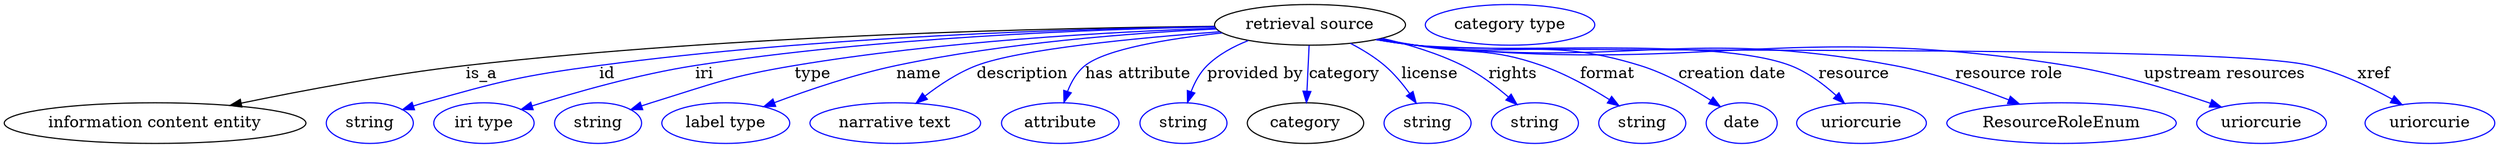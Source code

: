 digraph {
	graph [bb="0,0,2201.4,123"];
	node [label="\N"];
	"retrieval source"	[height=0.5,
		label="retrieval source",
		pos="1153.2,105",
		width=2.347];
	"information content entity"	[height=0.5,
		pos="133.24,18",
		width=3.7011];
	"retrieval source" -> "information content entity"	[label=is_a,
		lp="422.24,61.5",
		pos="e,199.55,33.615 1068.9,103.68 930.47,102.34 646.73,96.161 408.24,69 340.61,61.298 264.53,47.025 209.56,35.694"];
	id	[color=blue,
		height=0.5,
		label=string,
		pos="323.24,18",
		width=1.0652];
	"retrieval source" -> id	[color=blue,
		label=id,
		lp="533.24,61.5",
		pos="e,352.23,29.954 1068.9,103.41 948.18,101.62 719.27,94.78 526.24,69 456.43,59.676 439.02,55.131 371.24,36 368.13,35.124 364.94,34.151 \
361.74,33.129",
		style=solid];
	iri	[color=blue,
		height=0.5,
		label="iri type",
		pos="424.24,18",
		width=1.2277];
	"retrieval source" -> iri	[color=blue,
		label=iri,
		lp="619.24,61.5",
		pos="e,457.22,30.133 1068.7,103.2 961.63,101.13 771.74,93.889 611.24,69 560.79,61.176 504.36,45.029 466.81,33.193",
		style=solid];
	type	[color=blue,
		height=0.5,
		label=string,
		pos="525.24,18",
		width=1.0652];
	"retrieval source" -> type	[color=blue,
		label=type,
		lp="714.24,61.5",
		pos="e,554.18,29.935 1069.7,102.06 977.99,98.888 826.76,90.594 698.24,69 641.15,59.408 627.51,53.196 572.24,36 569.48,35.142 566.65,34.22 \
563.8,33.265",
		style=solid];
	name	[color=blue,
		height=0.5,
		label="label type",
		pos="638.24,18",
		width=1.5707];
	"retrieval source" -> name	[color=blue,
		label=name,
		lp="808.24,61.5",
		pos="e,671.59,32.544 1070.2,101.38 995.65,97.766 883.68,89.21 788.24,69 751.32,61.183 710.8,47.345 681.19,36.205",
		style=solid];
	description	[color=blue,
		height=0.5,
		label="narrative text",
		pos="788.24,18",
		width=2.0943];
	"retrieval source" -> description	[color=blue,
		label=description,
		lp="898.74,61.5",
		pos="e,806.04,35.604 1073.3,99.003 999.7,93.589 896.24,83.702 858.24,69 842.13,62.767 826.29,51.959 813.76,41.983",
		style=solid];
	"has attribute"	[color=blue,
		height=0.5,
		label=attribute,
		pos="933.24,18",
		width=1.4443];
	"retrieval source" -> "has attribute"	[color=blue,
		label="has attribute",
		lp="1001.2,61.5",
		pos="e,936.16,36.394 1075.3,97.947 1027.9,92.829 972.88,83.881 954.24,69 947.05,63.259 942.28,54.612 939.15,46.116",
		style=solid];
	"provided by"	[color=blue,
		height=0.5,
		label=string,
		pos="1041.2,18",
		width=1.0652];
	"retrieval source" -> "provided by"	[color=blue,
		label="provided by",
		lp="1104.7,61.5",
		pos="e,1044.8,36.259 1098.5,91.053 1085.4,85.9 1072.3,78.782 1062.2,69 1055.8,62.755 1051.2,54.234 1048.1,45.995",
		style=solid];
	category	[height=0.5,
		pos="1149.2,18",
		width=1.4263];
	"retrieval source" -> category	[color=blue,
		label=category,
		lp="1183.7,61.5",
		pos="e,1150,36.175 1152.4,86.799 1151.9,75.163 1151.1,59.548 1150.5,46.237",
		style=solid];
	license	[color=blue,
		height=0.5,
		label=string,
		pos="1257.2,18",
		width=1.0652];
	"retrieval source" -> license	[color=blue,
		label=license,
		lp="1259.2,61.5",
		pos="e,1247.2,35.798 1188.9,88.647 1199.3,83.273 1210.2,76.642 1219.2,69 1227.6,61.905 1235.2,52.675 1241.5,44.08",
		style=solid];
	rights	[color=blue,
		height=0.5,
		label=string,
		pos="1352.2,18",
		width=1.0652];
	"retrieval source" -> rights	[color=blue,
		label=rights,
		lp="1332.7,61.5",
		pos="e,1336.4,34.41 1217,93.107 1240.2,87.706 1266.1,79.929 1288.2,69 1302.8,61.82 1317.2,50.992 1328.6,41.247",
		style=solid];
	format	[color=blue,
		height=0.5,
		label=string,
		pos="1447.2,18",
		width=1.0652];
	"retrieval source" -> format	[color=blue,
		label=format,
		lp="1416.7,61.5",
		pos="e,1426.7,33.345 1214.7,92.566 1225.2,90.669 1236,88.75 1246.2,87 1295.9,78.467 1310.6,85.604 1358.2,69 1379.3,61.662 1401.1,49.473 \
1417.9,38.967",
		style=solid];
	"creation date"	[color=blue,
		height=0.5,
		label=date,
		pos="1535.2,18",
		width=0.86659];
	"retrieval source" -> "creation date"	[color=blue,
		label="creation date",
		lp="1526.7,61.5",
		pos="e,1516.3,32.63 1213.1,92.226 1224.1,90.302 1235.5,88.463 1246.2,87 1334.2,75.003 1360.4,95.129 1445.2,69 1467.6,62.103 1490.7,49.151 \
1507.9,38.158",
		style=solid];
	resource	[color=blue,
		height=0.5,
		label=uriorcurie,
		pos="1641.2,18",
		width=1.5887];
	"retrieval source" -> resource	[color=blue,
		label=resource,
		lp="1634.7,61.5",
		pos="e,1626.2,35.487 1212.1,92.078 1223.4,90.121 1235.2,88.308 1246.2,87 1319.6,78.34 1509.2,95.202 1578.2,69 1593.3,63.302 1607.5,52.624 \
1618.6,42.595",
		style=solid];
	"resource role"	[color=blue,
		height=0.5,
		label=ResourceRoleEnum,
		pos="1818.2,18",
		width=2.8164];
	"retrieval source" -> "resource role"	[color=blue,
		label="resource role",
		lp="1771.7,61.5",
		pos="e,1781,34.867 1212.1,91.972 1223.4,90.025 1235.1,88.243 1246.2,87 1433.7,65.992 1484.8,103.53 1670.2,69 1705.1,62.509 1742.9,49.61 \
1771.6,38.539",
		style=solid];
	"upstream resources"	[color=blue,
		height=0.5,
		label=uriorcurie,
		pos="1995.2,18",
		width=1.5887];
	"retrieval source" -> "upstream resources"	[color=blue,
		label="upstream resources",
		lp="1962.7,61.5",
		pos="e,1959.6,32.223 1211.6,91.957 1223,89.985 1235,88.198 1246.2,87 1501.4,59.856 1569.8,109.13 1823.2,69 1867.1,62.05 1915.6,47.281 \
1949.9,35.586",
		style=solid];
	xref	[color=blue,
		height=0.5,
		label=uriorcurie,
		pos="2144.2,18",
		width=1.5887];
	"retrieval source" -> xref	[color=blue,
		label=xref,
		lp="2094.7,61.5",
		pos="e,2119.6,34.254 1211.6,91.881 1223,89.916 1235,88.15 1246.2,87 1333.8,78.058 1952.6,89.216 2038.2,69 2063.8,62.962 2090.6,50.281 \
2110.8,39.202",
		style=solid];
	"named thing_category"	[color=blue,
		height=0.5,
		label="category type",
		pos="1330.2,105",
		width=2.0762];
}
